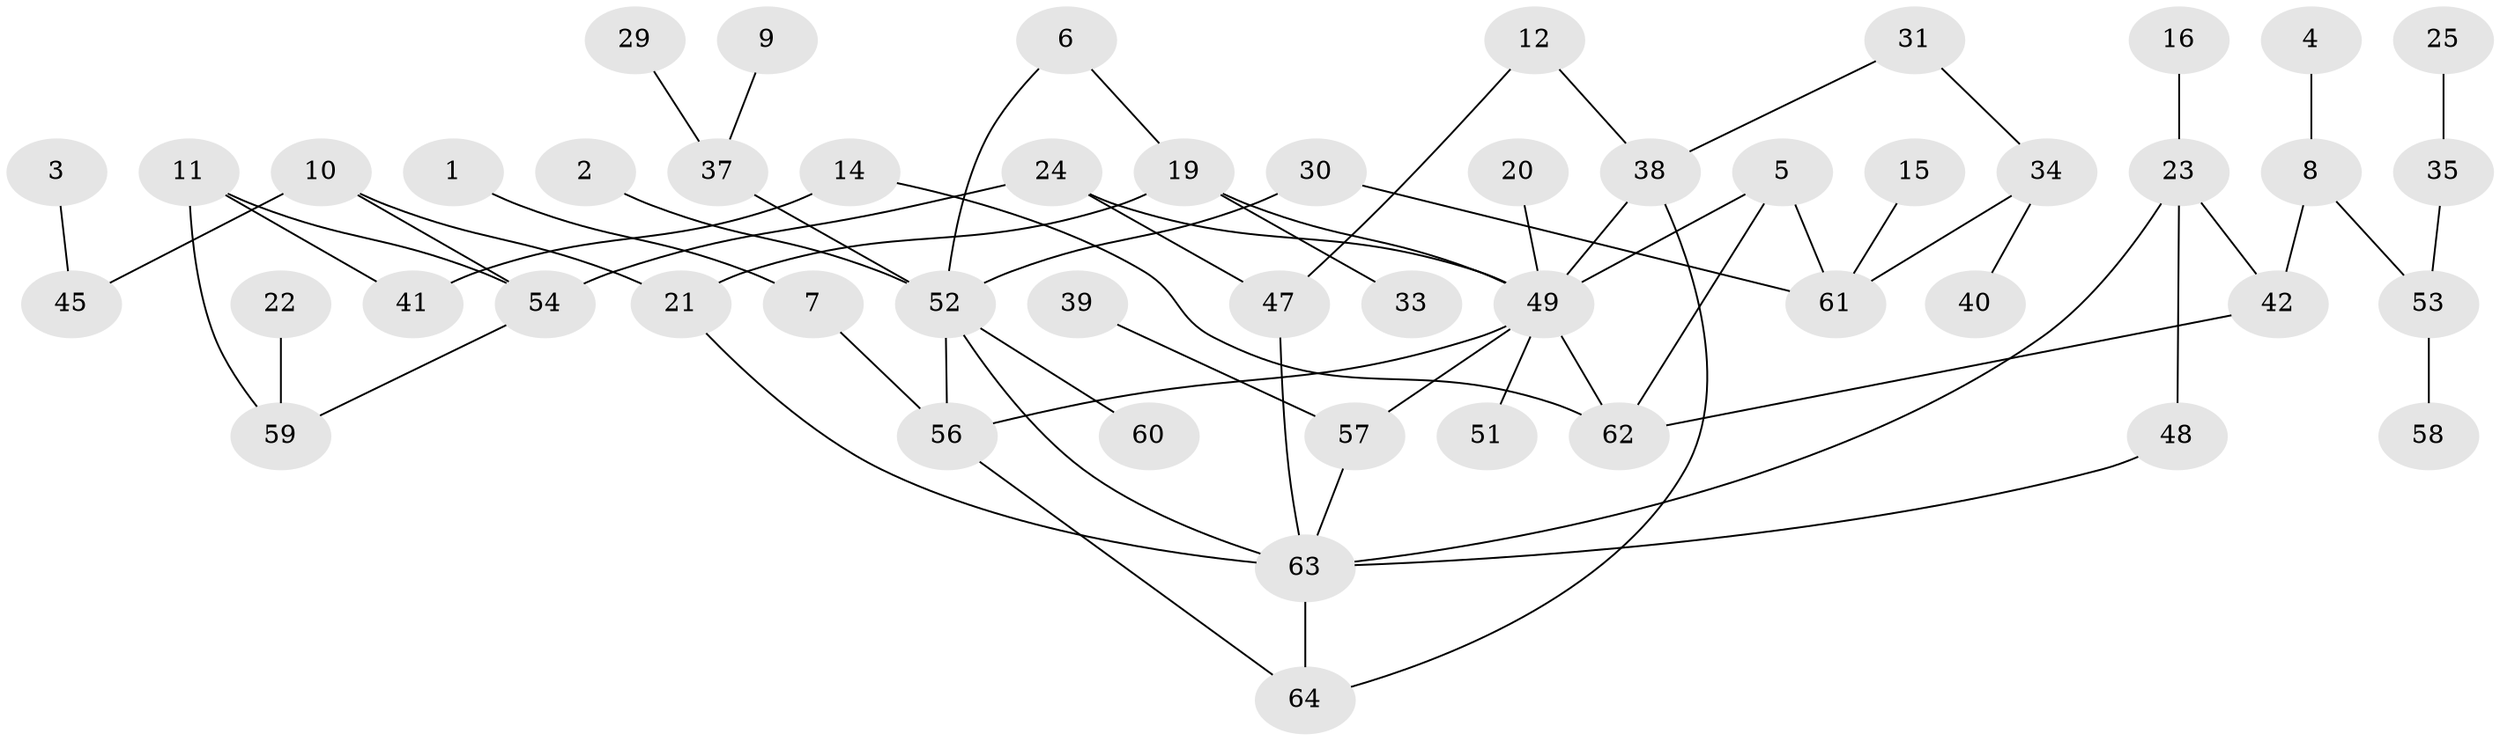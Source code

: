 // original degree distribution, {2: 0.2755905511811024, 1: 0.2677165354330709, 4: 0.06299212598425197, 3: 0.2677165354330709, 0: 0.09448818897637795, 5: 0.023622047244094488, 7: 0.007874015748031496}
// Generated by graph-tools (version 1.1) at 2025/49/03/09/25 03:49:09]
// undirected, 51 vertices, 65 edges
graph export_dot {
graph [start="1"]
  node [color=gray90,style=filled];
  1;
  2;
  3;
  4;
  5;
  6;
  7;
  8;
  9;
  10;
  11;
  12;
  14;
  15;
  16;
  19;
  20;
  21;
  22;
  23;
  24;
  25;
  29;
  30;
  31;
  33;
  34;
  35;
  37;
  38;
  39;
  40;
  41;
  42;
  45;
  47;
  48;
  49;
  51;
  52;
  53;
  54;
  56;
  57;
  58;
  59;
  60;
  61;
  62;
  63;
  64;
  1 -- 7 [weight=1.0];
  2 -- 52 [weight=1.0];
  3 -- 45 [weight=1.0];
  4 -- 8 [weight=1.0];
  5 -- 49 [weight=1.0];
  5 -- 61 [weight=1.0];
  5 -- 62 [weight=1.0];
  6 -- 19 [weight=1.0];
  6 -- 52 [weight=1.0];
  7 -- 56 [weight=1.0];
  8 -- 42 [weight=1.0];
  8 -- 53 [weight=1.0];
  9 -- 37 [weight=1.0];
  10 -- 21 [weight=1.0];
  10 -- 45 [weight=1.0];
  10 -- 54 [weight=1.0];
  11 -- 41 [weight=1.0];
  11 -- 54 [weight=1.0];
  11 -- 59 [weight=1.0];
  12 -- 38 [weight=1.0];
  12 -- 47 [weight=1.0];
  14 -- 41 [weight=1.0];
  14 -- 62 [weight=1.0];
  15 -- 61 [weight=1.0];
  16 -- 23 [weight=1.0];
  19 -- 21 [weight=1.0];
  19 -- 33 [weight=1.0];
  19 -- 49 [weight=1.0];
  20 -- 49 [weight=1.0];
  21 -- 63 [weight=1.0];
  22 -- 59 [weight=1.0];
  23 -- 42 [weight=1.0];
  23 -- 48 [weight=1.0];
  23 -- 63 [weight=1.0];
  24 -- 47 [weight=1.0];
  24 -- 49 [weight=1.0];
  24 -- 54 [weight=1.0];
  25 -- 35 [weight=1.0];
  29 -- 37 [weight=1.0];
  30 -- 52 [weight=1.0];
  30 -- 61 [weight=1.0];
  31 -- 34 [weight=1.0];
  31 -- 38 [weight=1.0];
  34 -- 40 [weight=1.0];
  34 -- 61 [weight=1.0];
  35 -- 53 [weight=1.0];
  37 -- 52 [weight=1.0];
  38 -- 49 [weight=2.0];
  38 -- 64 [weight=1.0];
  39 -- 57 [weight=1.0];
  42 -- 62 [weight=1.0];
  47 -- 63 [weight=1.0];
  48 -- 63 [weight=1.0];
  49 -- 51 [weight=1.0];
  49 -- 56 [weight=2.0];
  49 -- 57 [weight=1.0];
  49 -- 62 [weight=1.0];
  52 -- 56 [weight=1.0];
  52 -- 60 [weight=1.0];
  52 -- 63 [weight=1.0];
  53 -- 58 [weight=1.0];
  54 -- 59 [weight=1.0];
  56 -- 64 [weight=1.0];
  57 -- 63 [weight=1.0];
  63 -- 64 [weight=1.0];
}

